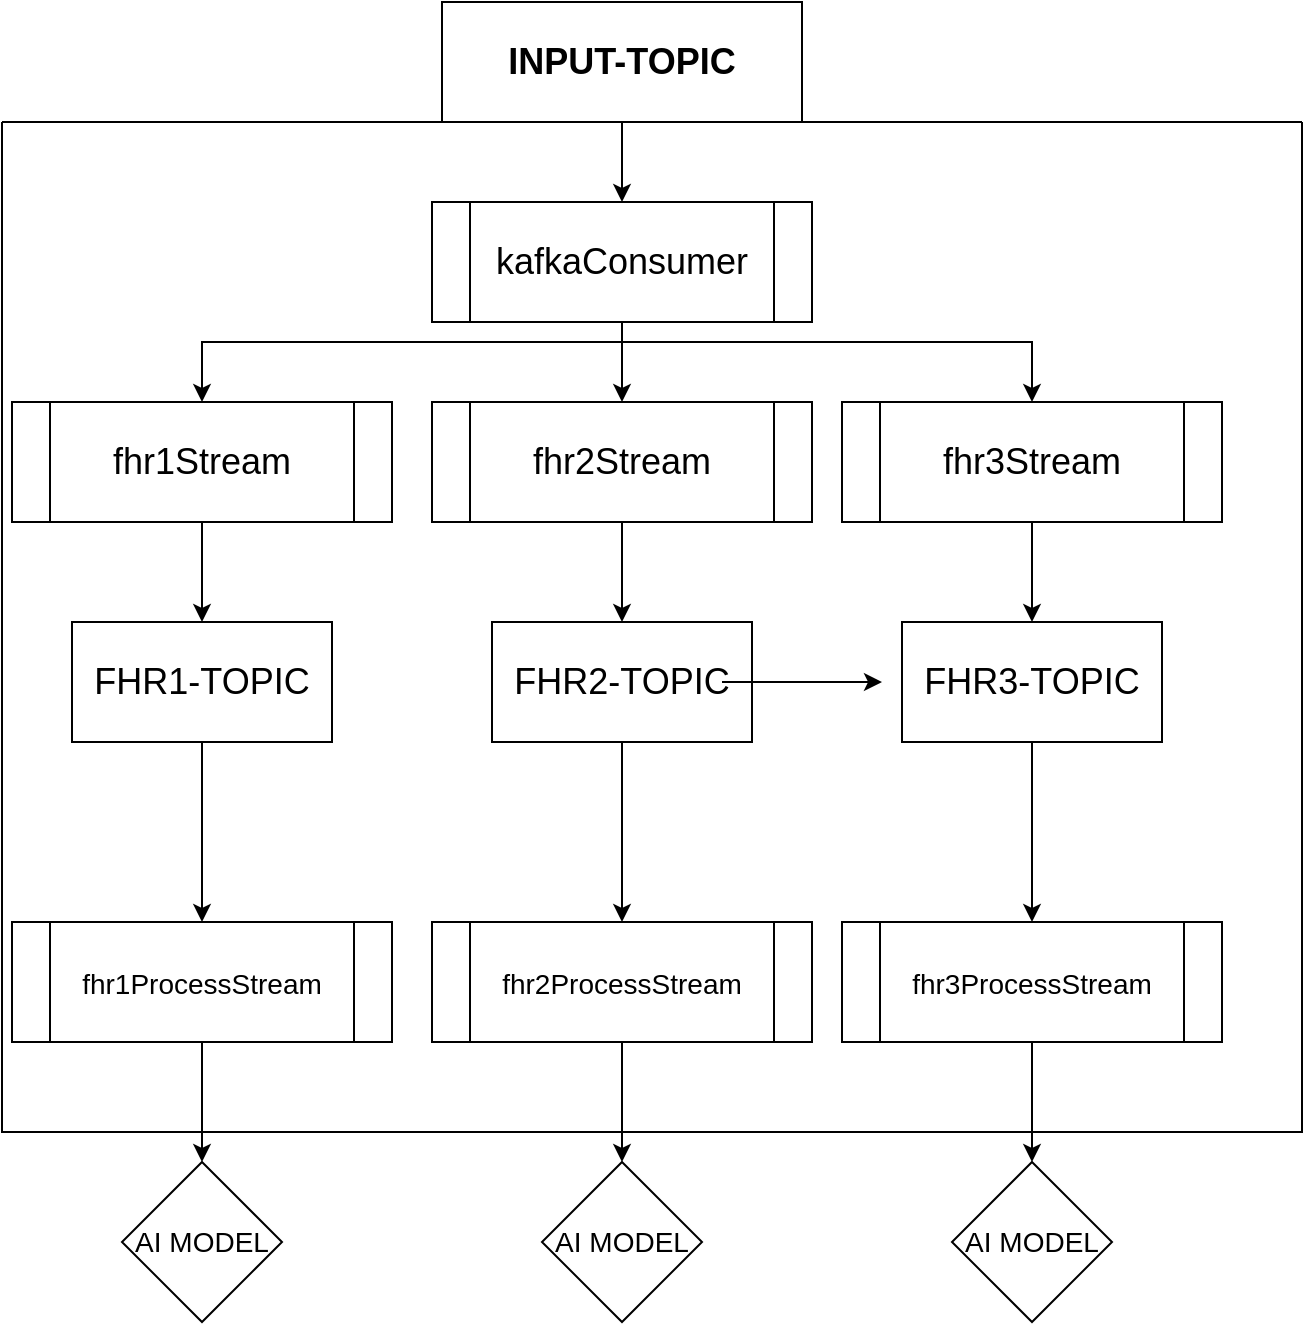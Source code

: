 <mxfile version="20.6.2" type="github">
  <diagram id="prtHgNgQTEPvFCAcTncT" name="Page-1">
    <mxGraphModel dx="1278" dy="564" grid="1" gridSize="10" guides="1" tooltips="1" connect="1" arrows="1" fold="1" page="1" pageScale="1" pageWidth="827" pageHeight="1169" math="0" shadow="0">
      <root>
        <mxCell id="0" />
        <mxCell id="1" parent="0" />
        <mxCell id="7FiAT7_QHWTsFsp25S6e-5" style="edgeStyle=orthogonalEdgeStyle;rounded=0;orthogonalLoop=1;jettySize=auto;html=1;fontSize=18;entryX=0.5;entryY=0;entryDx=0;entryDy=0;" edge="1" parent="1" source="7FiAT7_QHWTsFsp25S6e-1" target="7FiAT7_QHWTsFsp25S6e-6">
          <mxGeometry relative="1" as="geometry">
            <mxPoint x="370" y="100" as="targetPoint" />
            <Array as="points">
              <mxPoint x="370" y="120" />
            </Array>
          </mxGeometry>
        </mxCell>
        <mxCell id="7FiAT7_QHWTsFsp25S6e-1" value="&lt;font style=&quot;font-size: 18px;&quot;&gt;&lt;b&gt;INPUT-TOPIC&lt;/b&gt;&lt;/font&gt;" style="rounded=0;whiteSpace=wrap;html=1;" vertex="1" parent="1">
          <mxGeometry x="280" y="20" width="180" height="60" as="geometry" />
        </mxCell>
        <mxCell id="7FiAT7_QHWTsFsp25S6e-8" style="edgeStyle=orthogonalEdgeStyle;rounded=0;orthogonalLoop=1;jettySize=auto;html=1;fontSize=18;" edge="1" parent="1" source="7FiAT7_QHWTsFsp25S6e-6" target="7FiAT7_QHWTsFsp25S6e-7">
          <mxGeometry relative="1" as="geometry">
            <Array as="points">
              <mxPoint x="370" y="190" />
              <mxPoint x="160" y="190" />
            </Array>
          </mxGeometry>
        </mxCell>
        <mxCell id="7FiAT7_QHWTsFsp25S6e-10" style="edgeStyle=orthogonalEdgeStyle;rounded=0;orthogonalLoop=1;jettySize=auto;html=1;exitX=0.5;exitY=1;exitDx=0;exitDy=0;fontSize=18;" edge="1" parent="1" source="7FiAT7_QHWTsFsp25S6e-6" target="7FiAT7_QHWTsFsp25S6e-9">
          <mxGeometry relative="1" as="geometry" />
        </mxCell>
        <mxCell id="7FiAT7_QHWTsFsp25S6e-12" style="edgeStyle=orthogonalEdgeStyle;rounded=0;orthogonalLoop=1;jettySize=auto;html=1;exitX=0.5;exitY=1;exitDx=0;exitDy=0;fontSize=18;" edge="1" parent="1" source="7FiAT7_QHWTsFsp25S6e-6" target="7FiAT7_QHWTsFsp25S6e-11">
          <mxGeometry relative="1" as="geometry">
            <Array as="points">
              <mxPoint x="370" y="190" />
              <mxPoint x="575" y="190" />
            </Array>
          </mxGeometry>
        </mxCell>
        <mxCell id="7FiAT7_QHWTsFsp25S6e-6" value="kafkaConsumer" style="shape=process;whiteSpace=wrap;html=1;backgroundOutline=1;fontSize=18;" vertex="1" parent="1">
          <mxGeometry x="275" y="120" width="190" height="60" as="geometry" />
        </mxCell>
        <mxCell id="7FiAT7_QHWTsFsp25S6e-14" style="edgeStyle=orthogonalEdgeStyle;rounded=0;orthogonalLoop=1;jettySize=auto;html=1;exitX=0.5;exitY=1;exitDx=0;exitDy=0;fontSize=18;entryX=0.5;entryY=0;entryDx=0;entryDy=0;" edge="1" parent="1" source="7FiAT7_QHWTsFsp25S6e-7" target="7FiAT7_QHWTsFsp25S6e-15">
          <mxGeometry relative="1" as="geometry">
            <mxPoint x="160" y="310" as="targetPoint" />
          </mxGeometry>
        </mxCell>
        <mxCell id="7FiAT7_QHWTsFsp25S6e-7" value="fhr1Stream" style="shape=process;whiteSpace=wrap;html=1;backgroundOutline=1;fontSize=18;" vertex="1" parent="1">
          <mxGeometry x="65" y="220" width="190" height="60" as="geometry" />
        </mxCell>
        <mxCell id="7FiAT7_QHWTsFsp25S6e-18" style="edgeStyle=orthogonalEdgeStyle;rounded=0;orthogonalLoop=1;jettySize=auto;html=1;exitX=0.5;exitY=1;exitDx=0;exitDy=0;fontSize=18;" edge="1" parent="1" source="7FiAT7_QHWTsFsp25S6e-9">
          <mxGeometry relative="1" as="geometry">
            <mxPoint x="370" y="330" as="targetPoint" />
          </mxGeometry>
        </mxCell>
        <mxCell id="7FiAT7_QHWTsFsp25S6e-9" value="fhr2Stream" style="shape=process;whiteSpace=wrap;html=1;backgroundOutline=1;fontSize=18;" vertex="1" parent="1">
          <mxGeometry x="275" y="220" width="190" height="60" as="geometry" />
        </mxCell>
        <mxCell id="7FiAT7_QHWTsFsp25S6e-21" style="edgeStyle=orthogonalEdgeStyle;rounded=0;orthogonalLoop=1;jettySize=auto;html=1;exitX=0.5;exitY=1;exitDx=0;exitDy=0;entryX=0.5;entryY=0;entryDx=0;entryDy=0;fontSize=18;" edge="1" parent="1" source="7FiAT7_QHWTsFsp25S6e-11" target="7FiAT7_QHWTsFsp25S6e-20">
          <mxGeometry relative="1" as="geometry" />
        </mxCell>
        <mxCell id="7FiAT7_QHWTsFsp25S6e-11" value="fhr3Stream" style="shape=process;whiteSpace=wrap;html=1;backgroundOutline=1;fontSize=18;" vertex="1" parent="1">
          <mxGeometry x="480" y="220" width="190" height="60" as="geometry" />
        </mxCell>
        <mxCell id="7FiAT7_QHWTsFsp25S6e-25" style="edgeStyle=orthogonalEdgeStyle;rounded=0;orthogonalLoop=1;jettySize=auto;html=1;exitX=0.5;exitY=1;exitDx=0;exitDy=0;entryX=0.5;entryY=0;entryDx=0;entryDy=0;fontSize=18;" edge="1" parent="1" source="7FiAT7_QHWTsFsp25S6e-15" target="7FiAT7_QHWTsFsp25S6e-22">
          <mxGeometry relative="1" as="geometry" />
        </mxCell>
        <mxCell id="7FiAT7_QHWTsFsp25S6e-15" value="FHR1-TOPIC" style="rounded=0;whiteSpace=wrap;html=1;fontSize=18;" vertex="1" parent="1">
          <mxGeometry x="95" y="330" width="130" height="60" as="geometry" />
        </mxCell>
        <mxCell id="7FiAT7_QHWTsFsp25S6e-28" style="edgeStyle=orthogonalEdgeStyle;rounded=0;orthogonalLoop=1;jettySize=auto;html=1;exitX=0.5;exitY=1;exitDx=0;exitDy=0;entryX=0.5;entryY=0;entryDx=0;entryDy=0;fontSize=18;" edge="1" parent="1" source="7FiAT7_QHWTsFsp25S6e-19" target="7FiAT7_QHWTsFsp25S6e-23">
          <mxGeometry relative="1" as="geometry" />
        </mxCell>
        <mxCell id="7FiAT7_QHWTsFsp25S6e-19" value="FHR2-TOPIC" style="rounded=0;whiteSpace=wrap;html=1;fontSize=18;" vertex="1" parent="1">
          <mxGeometry x="305" y="330" width="130" height="60" as="geometry" />
        </mxCell>
        <mxCell id="7FiAT7_QHWTsFsp25S6e-29" style="edgeStyle=orthogonalEdgeStyle;rounded=0;orthogonalLoop=1;jettySize=auto;html=1;exitX=0.5;exitY=1;exitDx=0;exitDy=0;fontSize=18;" edge="1" parent="1" source="7FiAT7_QHWTsFsp25S6e-20" target="7FiAT7_QHWTsFsp25S6e-24">
          <mxGeometry relative="1" as="geometry" />
        </mxCell>
        <mxCell id="7FiAT7_QHWTsFsp25S6e-20" value="FHR3-TOPIC" style="rounded=0;whiteSpace=wrap;html=1;fontSize=18;" vertex="1" parent="1">
          <mxGeometry x="510" y="330" width="130" height="60" as="geometry" />
        </mxCell>
        <mxCell id="7FiAT7_QHWTsFsp25S6e-36" style="edgeStyle=orthogonalEdgeStyle;rounded=0;orthogonalLoop=1;jettySize=auto;html=1;exitX=0.5;exitY=1;exitDx=0;exitDy=0;entryX=0.5;entryY=0;entryDx=0;entryDy=0;fontSize=14;" edge="1" parent="1" source="7FiAT7_QHWTsFsp25S6e-22" target="7FiAT7_QHWTsFsp25S6e-30">
          <mxGeometry relative="1" as="geometry" />
        </mxCell>
        <mxCell id="7FiAT7_QHWTsFsp25S6e-22" value="&lt;font style=&quot;font-size: 14px;&quot;&gt;fhr1ProcessStream&lt;/font&gt;" style="shape=process;whiteSpace=wrap;html=1;backgroundOutline=1;fontSize=18;" vertex="1" parent="1">
          <mxGeometry x="65" y="480" width="190" height="60" as="geometry" />
        </mxCell>
        <mxCell id="7FiAT7_QHWTsFsp25S6e-37" style="edgeStyle=orthogonalEdgeStyle;rounded=0;orthogonalLoop=1;jettySize=auto;html=1;exitX=0.5;exitY=1;exitDx=0;exitDy=0;entryX=0.5;entryY=0;entryDx=0;entryDy=0;fontSize=14;" edge="1" parent="1" source="7FiAT7_QHWTsFsp25S6e-23" target="7FiAT7_QHWTsFsp25S6e-33">
          <mxGeometry relative="1" as="geometry" />
        </mxCell>
        <mxCell id="7FiAT7_QHWTsFsp25S6e-23" value="&lt;font style=&quot;font-size: 14px;&quot;&gt;fhr2ProcessStream&lt;/font&gt;" style="shape=process;whiteSpace=wrap;html=1;backgroundOutline=1;fontSize=18;" vertex="1" parent="1">
          <mxGeometry x="275" y="480" width="190" height="60" as="geometry" />
        </mxCell>
        <mxCell id="7FiAT7_QHWTsFsp25S6e-38" style="edgeStyle=orthogonalEdgeStyle;rounded=0;orthogonalLoop=1;jettySize=auto;html=1;exitX=0.5;exitY=1;exitDx=0;exitDy=0;fontSize=14;" edge="1" parent="1" source="7FiAT7_QHWTsFsp25S6e-24" target="7FiAT7_QHWTsFsp25S6e-34">
          <mxGeometry relative="1" as="geometry" />
        </mxCell>
        <mxCell id="7FiAT7_QHWTsFsp25S6e-24" value="&lt;font style=&quot;font-size: 14px;&quot;&gt;fhr3ProcessStream&lt;/font&gt;" style="shape=process;whiteSpace=wrap;html=1;backgroundOutline=1;fontSize=18;" vertex="1" parent="1">
          <mxGeometry x="480" y="480" width="190" height="60" as="geometry" />
        </mxCell>
        <mxCell id="7FiAT7_QHWTsFsp25S6e-30" value="AI MODEL" style="rhombus;whiteSpace=wrap;html=1;fontSize=14;" vertex="1" parent="1">
          <mxGeometry x="120" y="600" width="80" height="80" as="geometry" />
        </mxCell>
        <mxCell id="7FiAT7_QHWTsFsp25S6e-33" value="AI MODEL" style="rhombus;whiteSpace=wrap;html=1;fontSize=14;" vertex="1" parent="1">
          <mxGeometry x="330" y="600" width="80" height="80" as="geometry" />
        </mxCell>
        <mxCell id="7FiAT7_QHWTsFsp25S6e-34" value="AI MODEL" style="rhombus;whiteSpace=wrap;html=1;fontSize=14;" vertex="1" parent="1">
          <mxGeometry x="535" y="600" width="80" height="80" as="geometry" />
        </mxCell>
        <mxCell id="7FiAT7_QHWTsFsp25S6e-42" value="" style="edgeStyle=none;orthogonalLoop=1;jettySize=auto;html=1;rounded=0;fontSize=14;" edge="1" parent="1">
          <mxGeometry width="80" relative="1" as="geometry">
            <mxPoint x="420" y="360" as="sourcePoint" />
            <mxPoint x="500" y="360" as="targetPoint" />
            <Array as="points" />
          </mxGeometry>
        </mxCell>
        <mxCell id="7FiAT7_QHWTsFsp25S6e-45" value="" style="endArrow=none;html=1;rounded=0;fontSize=14;" edge="1" parent="1">
          <mxGeometry width="50" height="50" relative="1" as="geometry">
            <mxPoint x="60" y="80" as="sourcePoint" />
            <mxPoint x="710" y="80" as="targetPoint" />
            <Array as="points">
              <mxPoint x="60" y="585" />
              <mxPoint x="710" y="585" />
            </Array>
          </mxGeometry>
        </mxCell>
        <mxCell id="7FiAT7_QHWTsFsp25S6e-46" value="" style="endArrow=none;html=1;rounded=0;fontSize=14;" edge="1" parent="1">
          <mxGeometry width="50" height="50" relative="1" as="geometry">
            <mxPoint x="60" y="80" as="sourcePoint" />
            <mxPoint x="710" y="80" as="targetPoint" />
          </mxGeometry>
        </mxCell>
      </root>
    </mxGraphModel>
  </diagram>
</mxfile>
